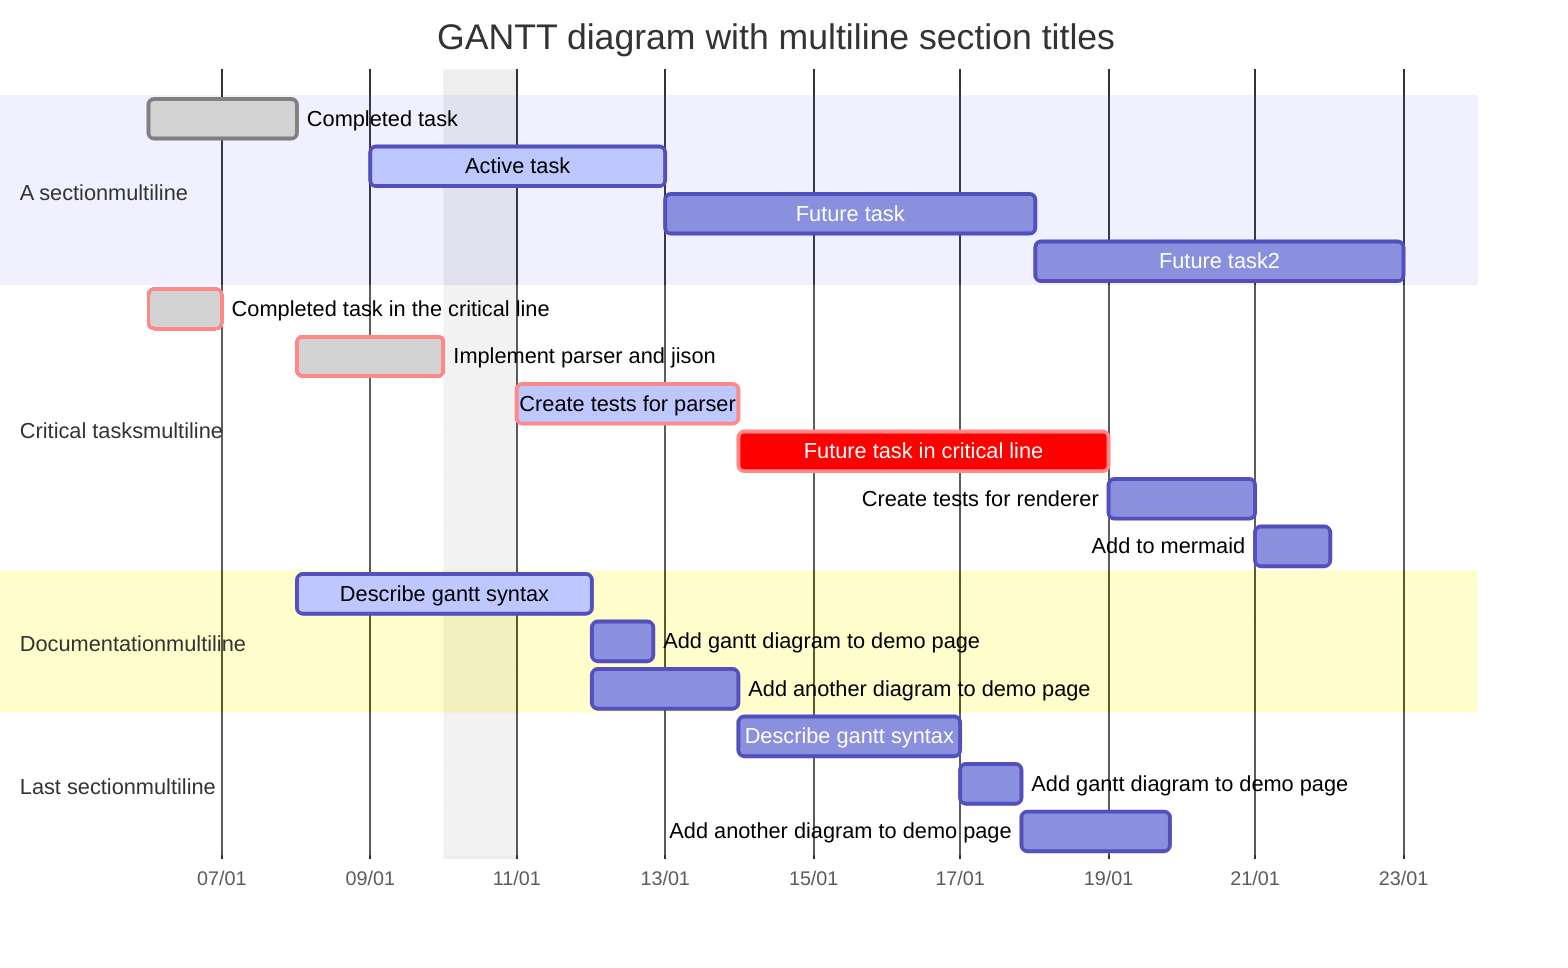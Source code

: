 gantt
    dateFormat YYYY-MM-DD
    axisFormat %d/%m
    title GANTT diagram with multiline section titles
    excludes weekdays 2014-01-10

    section A sectionmultiline
    Completed task : done, des1, 2014-01-06,2014-01-08
    Active task : active, des2, 2014-01-09, 3d
    Future task : des3, after des2, 5d
    Future task2 : des4, after des3, 5d

    section Critical tasksmultiline
    Completed task in the critical line : crit, done, 2014-01-06, 24h
    Implement parser and jison : crit, done, after des1, 2d
    Create tests for parser : crit, active, 3d
    Future task in critical line : crit, 5d
    Create tests for renderer : 2d
    Add to mermaid : 1d

    section Documentationmultiline
    Describe gantt syntax : active, a1, after des1, 3d
    Add gantt diagram to demo page : after a1, 20h
    Add another diagram to demo page : doc1, after a1, 48h

    section Last sectionmultiline
    Describe gantt syntax : after doc1, 3d
    Add gantt diagram to demo page : 20h
    Add another diagram to demo page : 48h